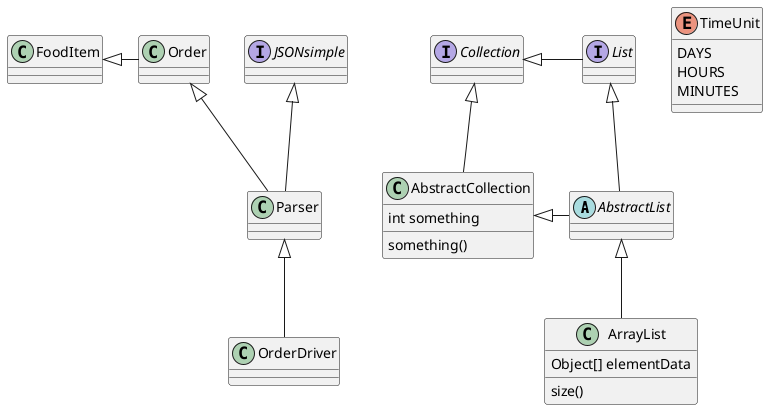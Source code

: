 @startuml
'https://plantuml.com/class-diagram

abstract class AbstractList
abstract AbstractCollection
class Parser
class FoodItem
class Order
class OrderDriver
interface List
interface Collection
interface JSONsimple


JSONsimple <|-- Parser
Order <|-- Parser
FoodItem <|- Order
Parser <|-- OrderDriver

List <|-- AbstractList
Collection <|-- AbstractCollection

Collection <|- List
AbstractCollection <|- AbstractList
AbstractList <|-- ArrayList

class ArrayList {
Object[] elementData
size()
}

enum TimeUnit {
DAYS
HOURS
MINUTES
}

class AbstractCollection {
int something
something()
}

class FoodItem {

}

class Order {

}


@enduml